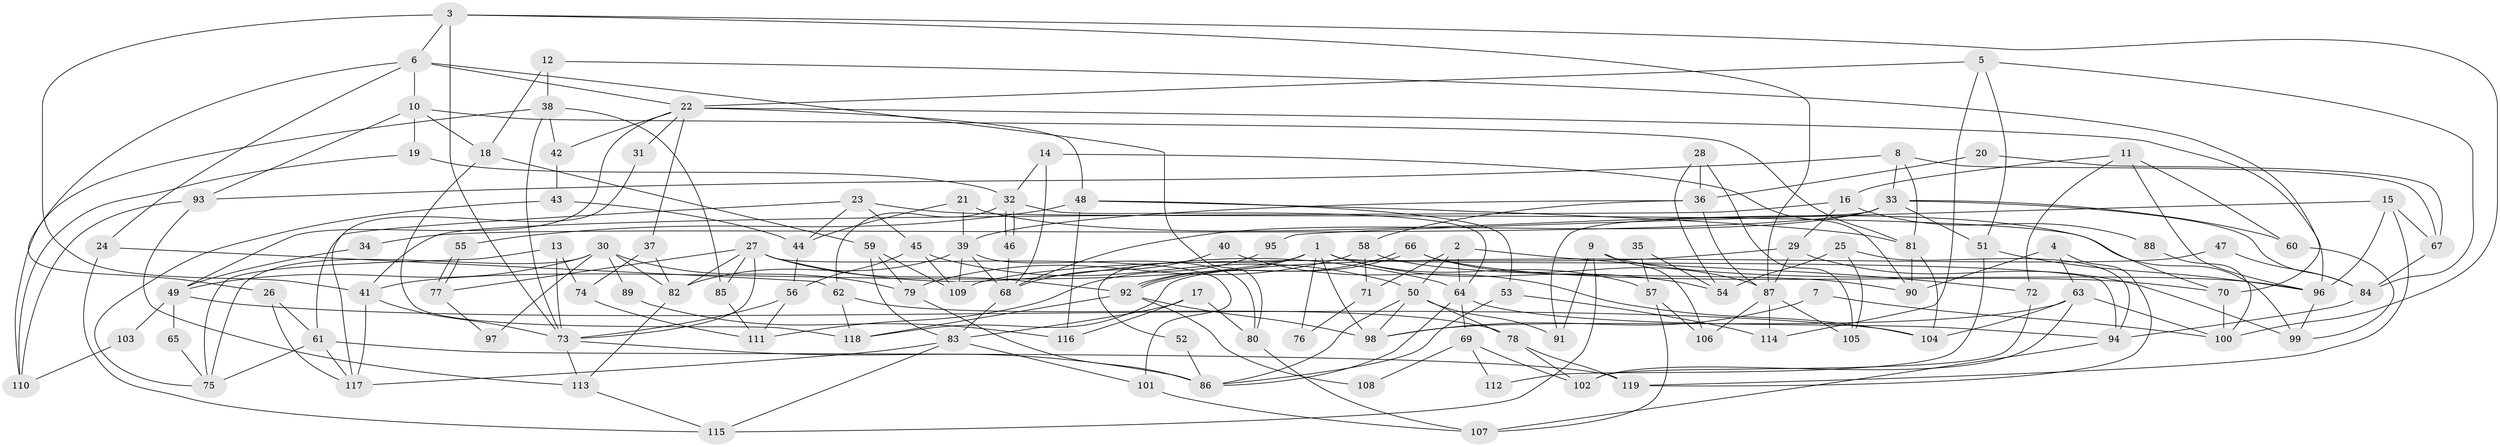// Generated by graph-tools (version 1.1) at 2025/50/03/09/25 03:50:08]
// undirected, 119 vertices, 238 edges
graph export_dot {
graph [start="1"]
  node [color=gray90,style=filled];
  1;
  2;
  3;
  4;
  5;
  6;
  7;
  8;
  9;
  10;
  11;
  12;
  13;
  14;
  15;
  16;
  17;
  18;
  19;
  20;
  21;
  22;
  23;
  24;
  25;
  26;
  27;
  28;
  29;
  30;
  31;
  32;
  33;
  34;
  35;
  36;
  37;
  38;
  39;
  40;
  41;
  42;
  43;
  44;
  45;
  46;
  47;
  48;
  49;
  50;
  51;
  52;
  53;
  54;
  55;
  56;
  57;
  58;
  59;
  60;
  61;
  62;
  63;
  64;
  65;
  66;
  67;
  68;
  69;
  70;
  71;
  72;
  73;
  74;
  75;
  76;
  77;
  78;
  79;
  80;
  81;
  82;
  83;
  84;
  85;
  86;
  87;
  88;
  89;
  90;
  91;
  92;
  93;
  94;
  95;
  96;
  97;
  98;
  99;
  100;
  101;
  102;
  103;
  104;
  105;
  106;
  107;
  108;
  109;
  110;
  111;
  112;
  113;
  114;
  115;
  116;
  117;
  118;
  119;
  1 -- 98;
  1 -- 41;
  1 -- 52;
  1 -- 54;
  1 -- 57;
  1 -- 76;
  1 -- 92;
  1 -- 94;
  2 -- 50;
  2 -- 64;
  2 -- 71;
  2 -- 72;
  3 -- 41;
  3 -- 87;
  3 -- 6;
  3 -- 73;
  3 -- 100;
  4 -- 119;
  4 -- 90;
  4 -- 63;
  5 -- 22;
  5 -- 51;
  5 -- 84;
  5 -- 114;
  6 -- 24;
  6 -- 10;
  6 -- 22;
  6 -- 26;
  6 -- 80;
  7 -- 98;
  7 -- 100;
  8 -- 33;
  8 -- 93;
  8 -- 67;
  8 -- 81;
  9 -- 91;
  9 -- 106;
  9 -- 96;
  9 -- 115;
  10 -- 18;
  10 -- 19;
  10 -- 81;
  10 -- 93;
  11 -- 60;
  11 -- 96;
  11 -- 16;
  11 -- 72;
  12 -- 38;
  12 -- 18;
  12 -- 70;
  13 -- 73;
  13 -- 75;
  13 -- 74;
  14 -- 68;
  14 -- 32;
  14 -- 90;
  15 -- 96;
  15 -- 67;
  15 -- 95;
  15 -- 119;
  16 -- 29;
  16 -- 41;
  16 -- 88;
  17 -- 83;
  17 -- 80;
  17 -- 116;
  18 -- 59;
  18 -- 118;
  19 -- 110;
  19 -- 32;
  20 -- 67;
  20 -- 36;
  21 -- 70;
  21 -- 39;
  21 -- 44;
  22 -- 96;
  22 -- 31;
  22 -- 37;
  22 -- 42;
  22 -- 48;
  22 -- 49;
  23 -- 44;
  23 -- 45;
  23 -- 61;
  23 -- 99;
  24 -- 115;
  24 -- 62;
  25 -- 54;
  25 -- 94;
  25 -- 105;
  26 -- 61;
  26 -- 117;
  27 -- 92;
  27 -- 85;
  27 -- 64;
  27 -- 73;
  27 -- 77;
  27 -- 82;
  27 -- 101;
  28 -- 105;
  28 -- 36;
  28 -- 54;
  29 -- 109;
  29 -- 87;
  29 -- 99;
  30 -- 82;
  30 -- 49;
  30 -- 75;
  30 -- 79;
  30 -- 89;
  30 -- 97;
  31 -- 117;
  32 -- 46;
  32 -- 46;
  32 -- 62;
  32 -- 64;
  33 -- 68;
  33 -- 84;
  33 -- 34;
  33 -- 51;
  33 -- 60;
  33 -- 91;
  34 -- 49;
  35 -- 54;
  35 -- 57;
  36 -- 87;
  36 -- 58;
  36 -- 39;
  37 -- 82;
  37 -- 74;
  38 -- 73;
  38 -- 42;
  38 -- 85;
  38 -- 110;
  39 -- 82;
  39 -- 68;
  39 -- 80;
  39 -- 109;
  40 -- 68;
  40 -- 104;
  41 -- 73;
  41 -- 117;
  42 -- 43;
  43 -- 75;
  43 -- 44;
  44 -- 56;
  45 -- 109;
  45 -- 50;
  45 -- 56;
  46 -- 68;
  47 -- 118;
  47 -- 84;
  48 -- 81;
  48 -- 53;
  48 -- 55;
  48 -- 116;
  49 -- 104;
  49 -- 65;
  49 -- 103;
  50 -- 98;
  50 -- 86;
  50 -- 78;
  50 -- 91;
  51 -- 96;
  51 -- 112;
  52 -- 86;
  53 -- 86;
  53 -- 114;
  55 -- 77;
  55 -- 77;
  56 -- 73;
  56 -- 111;
  57 -- 107;
  57 -- 106;
  58 -- 90;
  58 -- 79;
  58 -- 71;
  59 -- 79;
  59 -- 83;
  59 -- 109;
  60 -- 99;
  61 -- 117;
  61 -- 75;
  61 -- 119;
  62 -- 78;
  62 -- 118;
  63 -- 102;
  63 -- 98;
  63 -- 100;
  63 -- 104;
  64 -- 69;
  64 -- 86;
  64 -- 94;
  65 -- 75;
  66 -- 92;
  66 -- 92;
  66 -- 70;
  66 -- 87;
  67 -- 84;
  68 -- 83;
  69 -- 102;
  69 -- 108;
  69 -- 112;
  70 -- 100;
  71 -- 76;
  72 -- 102;
  73 -- 86;
  73 -- 113;
  74 -- 111;
  77 -- 97;
  78 -- 119;
  78 -- 102;
  79 -- 86;
  80 -- 107;
  81 -- 90;
  81 -- 104;
  82 -- 113;
  83 -- 117;
  83 -- 101;
  83 -- 115;
  84 -- 94;
  85 -- 111;
  87 -- 114;
  87 -- 105;
  87 -- 106;
  88 -- 100;
  89 -- 116;
  92 -- 98;
  92 -- 108;
  92 -- 118;
  93 -- 113;
  93 -- 110;
  94 -- 107;
  95 -- 111;
  96 -- 99;
  101 -- 107;
  103 -- 110;
  113 -- 115;
}

